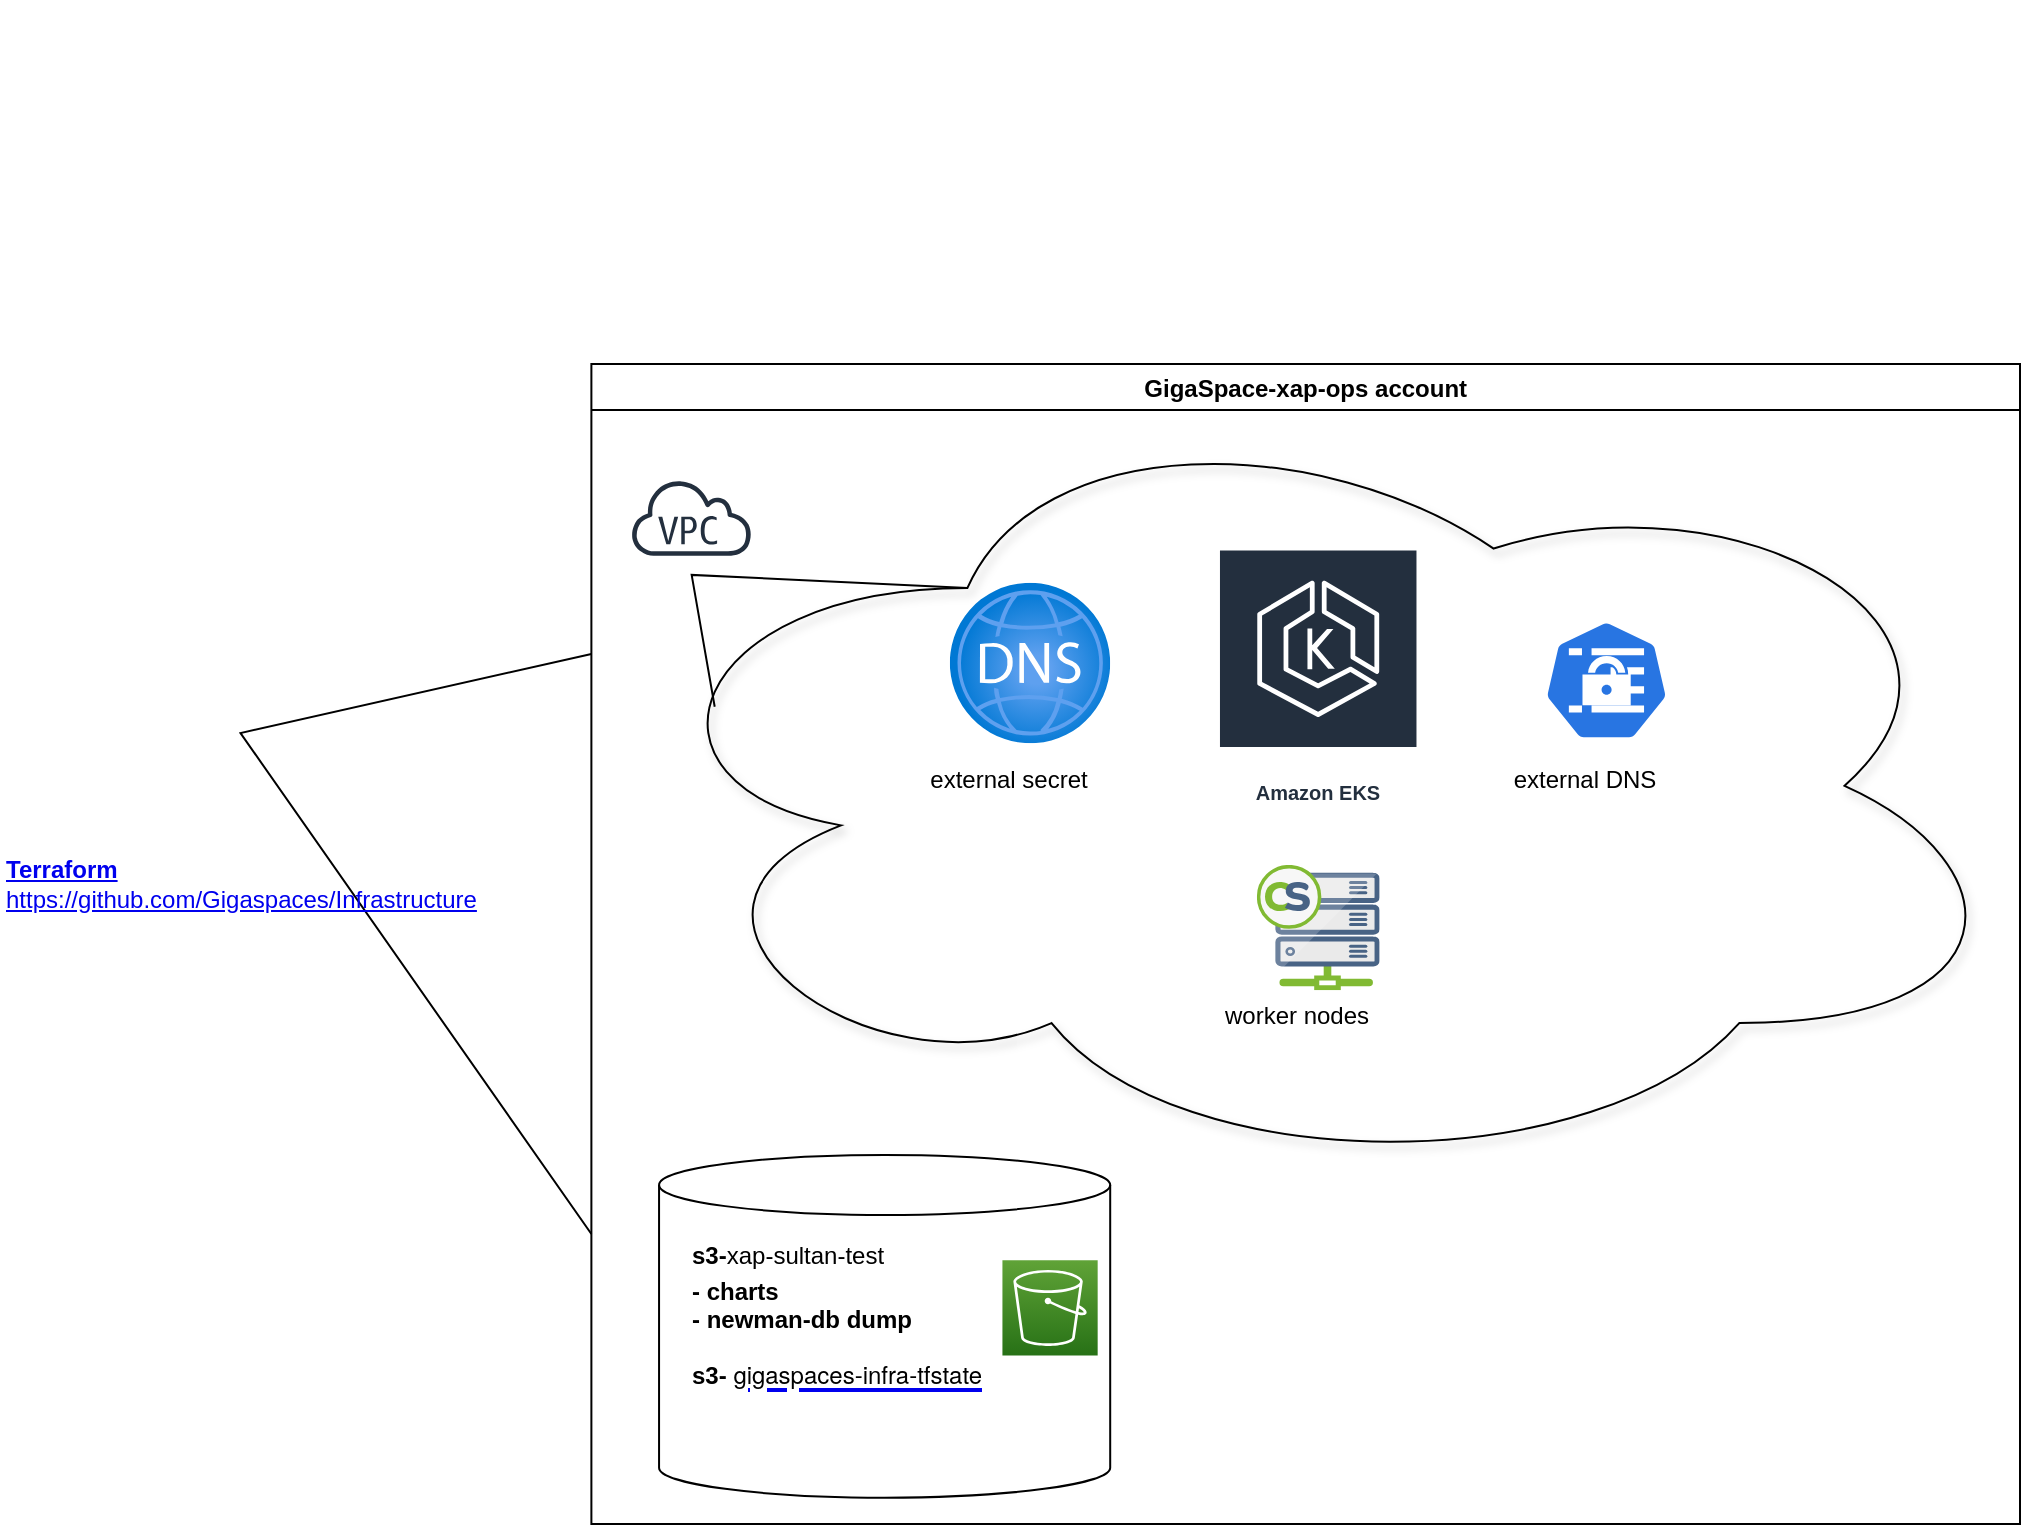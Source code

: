 <mxfile version="16.2.4" type="github">
  <diagram id="PZ0BivcXl0NTdbIH8Is_" name="Page-1">
    <mxGraphModel dx="1097" dy="548" grid="1" gridSize="10" guides="1" tooltips="1" connect="1" arrows="1" fold="1" page="1" pageScale="1" pageWidth="1100" pageHeight="850" background="#FFFFFF" math="0" shadow="0">
      <root>
        <mxCell id="0" />
        <mxCell id="1" parent="0" />
        <mxCell id="KrTvEiq1TBW0IUXl3S9p-28" value="" style="group" vertex="1" connectable="0" parent="1">
          <mxGeometry x="30" y="210" width="990" height="580" as="geometry" />
        </mxCell>
        <mxCell id="KrTvEiq1TBW0IUXl3S9p-6" value="GigaSpace-xap-ops account" style="swimlane;shadow=0;" vertex="1" parent="KrTvEiq1TBW0IUXl3S9p-28">
          <mxGeometry x="275.696" width="714.304" height="580" as="geometry" />
        </mxCell>
        <mxCell id="KrTvEiq1TBW0IUXl3S9p-4" value="Amazon EKS" style="sketch=0;outlineConnect=0;fontColor=#232F3E;gradientColor=none;strokeColor=#ffffff;fillColor=#232F3E;dashed=0;verticalLabelPosition=middle;verticalAlign=bottom;align=center;html=1;whiteSpace=wrap;fontSize=10;fontStyle=1;spacing=3;shape=mxgraph.aws4.productIcon;prIcon=mxgraph.aws4.eks;" vertex="1" parent="KrTvEiq1TBW0IUXl3S9p-6">
          <mxGeometry x="313.291" y="92.273" width="100.253" height="131.818" as="geometry" />
        </mxCell>
        <mxCell id="KrTvEiq1TBW0IUXl3S9p-14" value="" style="sketch=0;aspect=fixed;html=1;points=[];align=center;image;fontSize=12;image=img/lib/mscae/CloudSimple_Nodes.svg;" vertex="1" parent="KrTvEiq1TBW0IUXl3S9p-6">
          <mxGeometry x="332.715" y="250.455" width="61.405" height="62.658" as="geometry" />
        </mxCell>
        <mxCell id="KrTvEiq1TBW0IUXl3S9p-16" value="" style="aspect=fixed;html=1;points=[];align=center;image;fontSize=12;image=img/lib/azure2/networking/DNS_Zones.svg;" vertex="1" parent="KrTvEiq1TBW0IUXl3S9p-6">
          <mxGeometry x="179.203" y="109.409" width="80.203" height="80.203" as="geometry" />
        </mxCell>
        <mxCell id="KrTvEiq1TBW0IUXl3S9p-17" value="" style="sketch=0;html=1;dashed=0;whitespace=wrap;fillColor=#2875E2;strokeColor=#ffffff;points=[[0.005,0.63,0],[0.1,0.2,0],[0.9,0.2,0],[0.5,0,0],[0.995,0.63,0],[0.72,0.99,0],[0.5,1,0],[0.28,0.99,0]];shape=mxgraph.kubernetes.icon;prIcon=secret" vertex="1" parent="KrTvEiq1TBW0IUXl3S9p-6">
          <mxGeometry x="476.203" y="126.545" width="62.658" height="63.273" as="geometry" />
        </mxCell>
        <mxCell id="KrTvEiq1TBW0IUXl3S9p-19" value="" style="ellipse;shape=cloud;whiteSpace=wrap;html=1;gradientColor=none;fillColor=none;shadow=1;" vertex="1" parent="KrTvEiq1TBW0IUXl3S9p-6">
          <mxGeometry x="12.532" y="13.182" width="701.772" height="395.455" as="geometry" />
        </mxCell>
        <mxCell id="KrTvEiq1TBW0IUXl3S9p-5" value="" style="sketch=0;outlineConnect=0;fontColor=#232F3E;gradientColor=none;strokeColor=#232F3E;fillColor=#ffffff;dashed=0;verticalLabelPosition=bottom;verticalAlign=top;align=center;html=1;fontSize=12;fontStyle=0;aspect=fixed;shape=mxgraph.aws4.resourceIcon;resIcon=mxgraph.aws4.virtual_private_cloud;" vertex="1" parent="KrTvEiq1TBW0IUXl3S9p-6">
          <mxGeometry x="12.532" y="39.545" width="75.19" height="75.19" as="geometry" />
        </mxCell>
        <mxCell id="KrTvEiq1TBW0IUXl3S9p-20" value="" style="endArrow=none;html=1;rounded=0;exitX=0.25;exitY=0.25;exitDx=0;exitDy=0;exitPerimeter=0;entryX=0.07;entryY=0.4;entryDx=0;entryDy=0;entryPerimeter=0;" edge="1" parent="KrTvEiq1TBW0IUXl3S9p-6" source="KrTvEiq1TBW0IUXl3S9p-19" target="KrTvEiq1TBW0IUXl3S9p-19">
          <mxGeometry width="50" height="50" relative="1" as="geometry">
            <mxPoint x="-75.19" y="210.909" as="sourcePoint" />
            <mxPoint x="-12.532" y="145" as="targetPoint" />
            <Array as="points">
              <mxPoint x="50.127" y="105.455" />
            </Array>
          </mxGeometry>
        </mxCell>
        <mxCell id="KrTvEiq1TBW0IUXl3S9p-15" value="worker nodes&lt;br&gt;" style="text;html=1;align=center;verticalAlign=middle;resizable=0;points=[];autosize=1;strokeColor=none;fillColor=none;" vertex="1" parent="KrTvEiq1TBW0IUXl3S9p-6">
          <mxGeometry x="307.025" y="316.364" width="90" height="20" as="geometry" />
        </mxCell>
        <mxCell id="KrTvEiq1TBW0IUXl3S9p-22" value="external secret&lt;br&gt;" style="text;html=1;align=center;verticalAlign=middle;resizable=0;points=[];autosize=1;strokeColor=none;fillColor=none;" vertex="1" parent="KrTvEiq1TBW0IUXl3S9p-6">
          <mxGeometry x="162.911" y="197.727" width="90" height="20" as="geometry" />
        </mxCell>
        <mxCell id="KrTvEiq1TBW0IUXl3S9p-23" value="external DNS&lt;br&gt;" style="text;html=1;align=center;verticalAlign=middle;resizable=0;points=[];autosize=1;strokeColor=none;fillColor=none;" vertex="1" parent="KrTvEiq1TBW0IUXl3S9p-6">
          <mxGeometry x="451.139" y="197.727" width="90" height="20" as="geometry" />
        </mxCell>
        <mxCell id="KrTvEiq1TBW0IUXl3S9p-24" value="" style="sketch=0;points=[[0,0,0],[0.25,0,0],[0.5,0,0],[0.75,0,0],[1,0,0],[0,1,0],[0.25,1,0],[0.5,1,0],[0.75,1,0],[1,1,0],[0,0.25,0],[0,0.5,0],[0,0.75,0],[1,0.25,0],[1,0.5,0],[1,0.75,0]];outlineConnect=0;fontColor=#232F3E;gradientColor=#60A337;gradientDirection=north;fillColor=#277116;strokeColor=#ffffff;dashed=0;verticalLabelPosition=bottom;verticalAlign=top;align=center;html=1;fontSize=12;fontStyle=0;aspect=fixed;shape=mxgraph.aws4.resourceIcon;resIcon=mxgraph.aws4.s3;shadow=0;" vertex="1" parent="KrTvEiq1TBW0IUXl3S9p-6">
          <mxGeometry x="205.519" y="448.182" width="47.62" height="47.62" as="geometry" />
        </mxCell>
        <mxCell id="KrTvEiq1TBW0IUXl3S9p-26" value="&lt;h1&gt;&lt;div style=&quot;text-align: justify&quot;&gt;&lt;span style=&quot;font-size: 12px ; text-align: center&quot;&gt;s3-&lt;/span&gt;&lt;span style=&quot;font-size: 12px ; font-weight: normal&quot;&gt;xap-sultan-test&lt;/span&gt;&lt;/div&gt;&lt;span style=&quot;text-align: center&quot;&gt;&lt;div style=&quot;font-size: 12px ; text-align: justify&quot;&gt;&lt;span&gt;- charts&lt;/span&gt;&lt;/div&gt;&lt;div style=&quot;font-size: 12px ; text-align: justify&quot;&gt;&lt;span&gt;- newman-db dump&lt;/span&gt;&lt;/div&gt;&lt;div style=&quot;text-align: justify&quot;&gt;&lt;span style=&quot;font-size: 12px&quot;&gt;s3-&amp;nbsp;&lt;/span&gt;&lt;a class=&quot;bucket-name&quot; href=&quot;https://s3.console.aws.amazon.com/s3/buckets/gigaspaces-infra-tfstate-573366771204?region=eu-central-1&quot; style=&quot;font-family: &amp;#34;amazon ember&amp;#34; , &amp;#34;helvetica neue&amp;#34; , &amp;#34;roboto&amp;#34; , &amp;#34;arial&amp;#34; , sans-serif ; font-weight: 400&quot;&gt;&lt;font style=&quot;font-size: 12px&quot; color=&quot;#000000&quot;&gt;gigaspaces-infra-tfstate&lt;/font&gt;&lt;/a&gt;&lt;/div&gt;&lt;/span&gt;&lt;/h1&gt;" style="text;html=1;strokeColor=none;fillColor=none;spacing=5;spacingTop=-20;whiteSpace=wrap;overflow=hidden;rounded=0;shadow=0;" vertex="1" parent="KrTvEiq1TBW0IUXl3S9p-6">
          <mxGeometry x="45.114" y="421.818" width="200.506" height="131.818" as="geometry" />
        </mxCell>
        <mxCell id="KrTvEiq1TBW0IUXl3S9p-27" value="" style="shape=cylinder3;whiteSpace=wrap;html=1;boundedLbl=1;backgroundOutline=1;size=15;shadow=0;fontSize=12;fontColor=#000000;fillColor=none;gradientColor=none;" vertex="1" parent="KrTvEiq1TBW0IUXl3S9p-6">
          <mxGeometry x="33.835" y="395.455" width="225.57" height="171.364" as="geometry" />
        </mxCell>
        <mxCell id="KrTvEiq1TBW0IUXl3S9p-8" value="" style="shape=image;html=1;verticalAlign=top;verticalLabelPosition=bottom;labelBackgroundColor=#ffffff;imageAspect=0;aspect=fixed;image=https://cdn2.iconfinder.com/data/icons/font-awesome/1792/file-code-o-128.png" vertex="1" parent="KrTvEiq1TBW0IUXl3S9p-28">
          <mxGeometry y="100.182" width="130.329" height="130.329" as="geometry" />
        </mxCell>
        <mxCell id="KrTvEiq1TBW0IUXl3S9p-10" value="" style="endArrow=none;html=1;rounded=0;entryX=0;entryY=0.25;entryDx=0;entryDy=0;exitX=0;exitY=0.75;exitDx=0;exitDy=0;" edge="1" parent="KrTvEiq1TBW0IUXl3S9p-28" source="KrTvEiq1TBW0IUXl3S9p-6" target="KrTvEiq1TBW0IUXl3S9p-6">
          <mxGeometry width="50" height="50" relative="1" as="geometry">
            <mxPoint x="288.228" y="369.091" as="sourcePoint" />
            <mxPoint x="250.633" y="184.545" as="targetPoint" />
            <Array as="points">
              <mxPoint x="100.253" y="184.545" />
            </Array>
          </mxGeometry>
        </mxCell>
        <mxCell id="KrTvEiq1TBW0IUXl3S9p-11" value="" style="shape=image;verticalLabelPosition=bottom;labelBackgroundColor=default;verticalAlign=top;aspect=fixed;imageAspect=0;image=https://s.dou.ua/CACHE/images/img/announces/og-image-8b3e4f7d/8044baf16ab50f3584c67fbb3c52b09a.jpg;" vertex="1" parent="KrTvEiq1TBW0IUXl3S9p-28">
          <mxGeometry x="25.063" y="118.636" width="45.741" height="25.063" as="geometry" />
        </mxCell>
        <mxCell id="KrTvEiq1TBW0IUXl3S9p-13" value="&lt;a href=&quot;data:page/id,PZ0BivcXl0NTdbIH8Is_&quot;&gt;&lt;b&gt;Terraform&lt;/b&gt;&lt;br&gt;https://github.com/Gigaspaces/Infrastructure&lt;/a&gt;" style="text;html=1;align=left;verticalAlign=middle;resizable=0;points=[];autosize=1;strokeColor=none;fillColor=none;" vertex="1" parent="KrTvEiq1TBW0IUXl3S9p-28">
          <mxGeometry x="-19.494" y="245.455" width="250" height="30" as="geometry" />
        </mxCell>
        <mxCell id="KrTvEiq1TBW0IUXl3S9p-34" value="" style="shape=image;verticalLabelPosition=bottom;labelBackgroundColor=default;verticalAlign=top;aspect=fixed;imageAspect=0;image=https://www.ukisraelhub.com/wp-content/uploads/2020/05/logo16.jpg;" vertex="1" parent="1">
          <mxGeometry x="20" y="28" width="195" height="130" as="geometry" />
        </mxCell>
      </root>
    </mxGraphModel>
  </diagram>
</mxfile>
